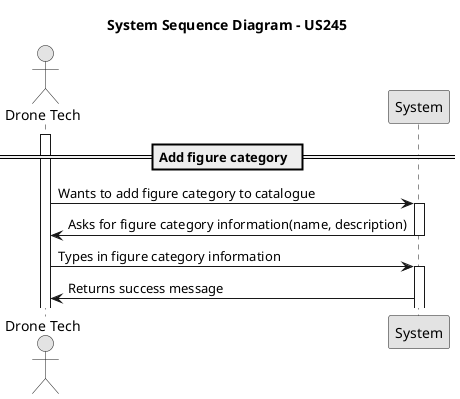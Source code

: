 @startuml
skinparam monochrome true
skinparam packageStyle rectangle
skinparam shadowing false

actor "Drone Tech" as droneTech
participant "System" as system

title System Sequence Diagram - US245

== Add figure category  ==
activate droneTech

droneTech -> system : Wants to add figure category to catalogue
activate system

system -> droneTech : Asks for figure category information(name, description)
deactivate system
droneTech -> system : Types in figure category information

activate system
system -> droneTech : Returns success message





@enduml
